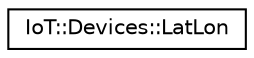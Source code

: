 digraph "Graphical Class Hierarchy"
{
 // LATEX_PDF_SIZE
  edge [fontname="Helvetica",fontsize="10",labelfontname="Helvetica",labelfontsize="10"];
  node [fontname="Helvetica",fontsize="10",shape=record];
  rankdir="LR";
  Node0 [label="IoT::Devices::LatLon",height=0.2,width=0.4,color="black", fillcolor="white", style="filled",URL="$structIoT_1_1Devices_1_1LatLon.html",tooltip=" "];
}
